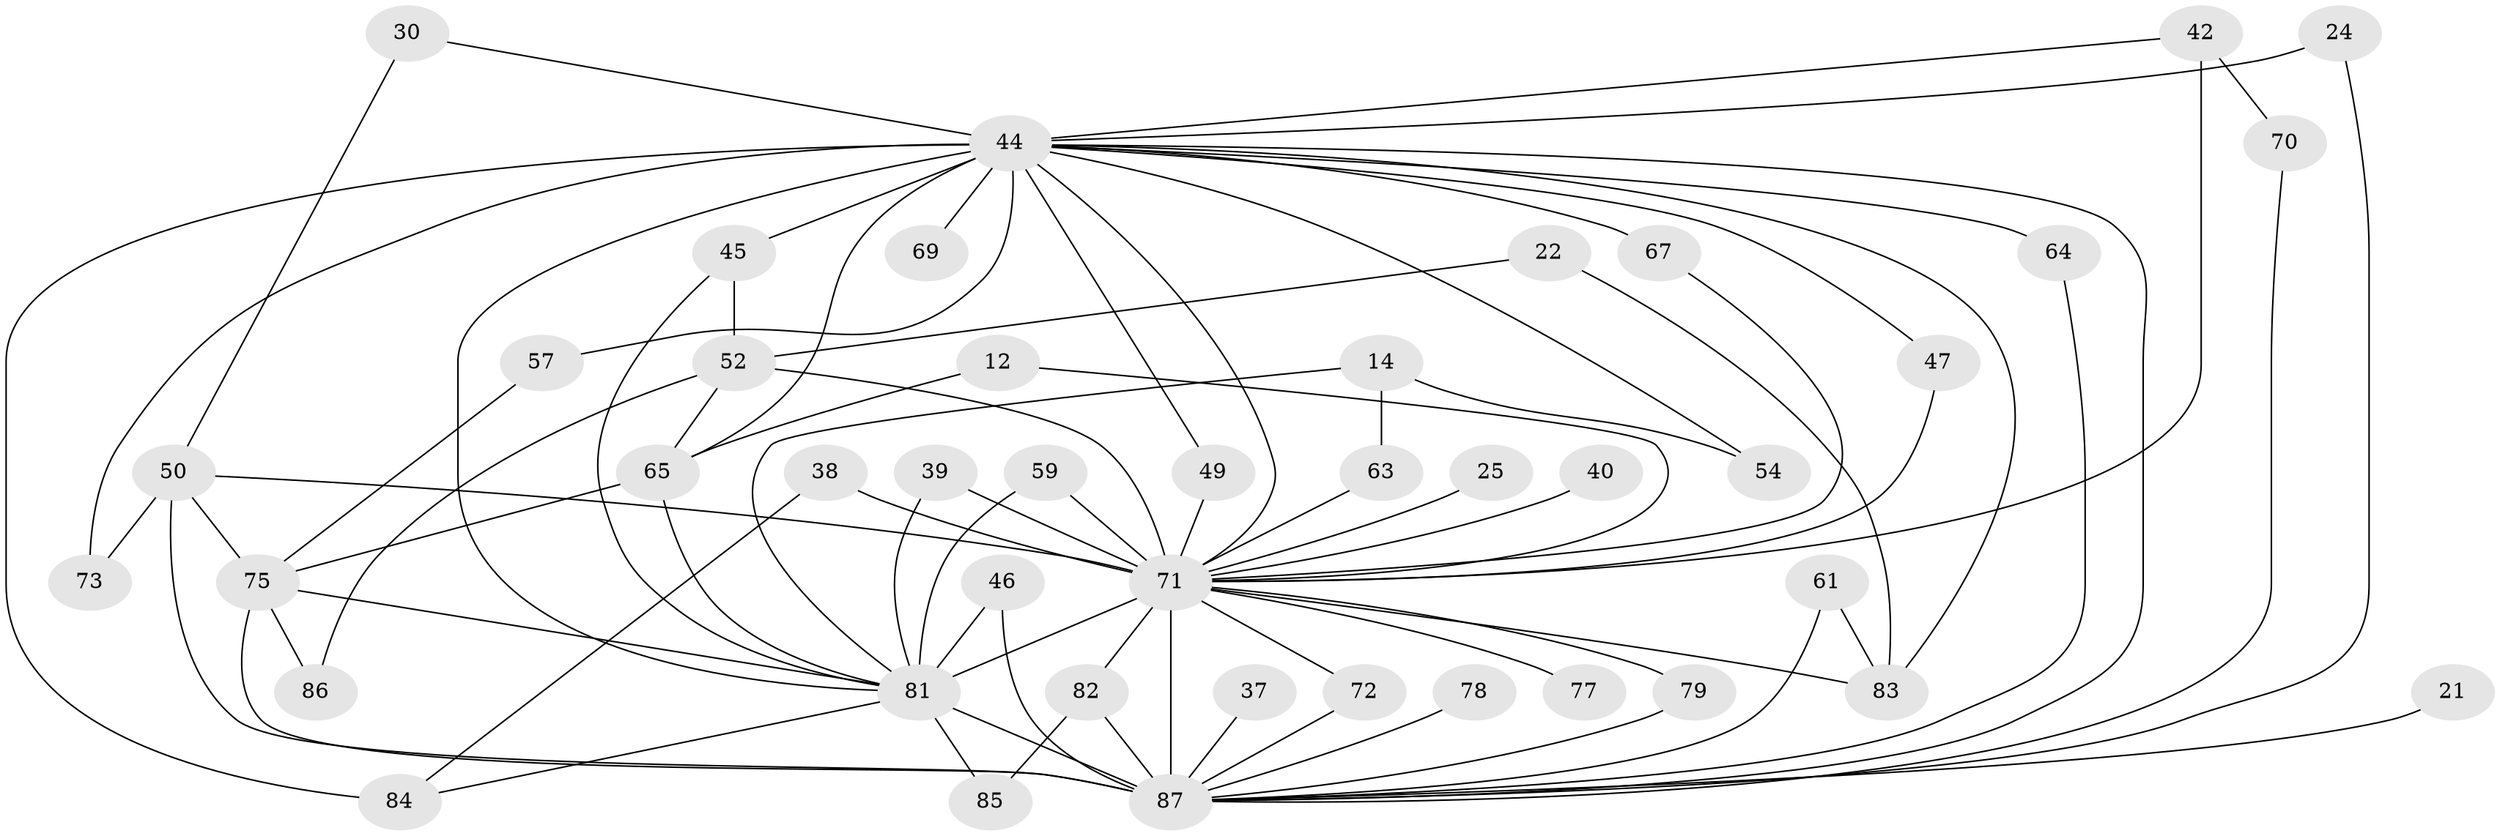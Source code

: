 // original degree distribution, {21: 0.011494252873563218, 20: 0.022988505747126436, 25: 0.011494252873563218, 10: 0.011494252873563218, 15: 0.022988505747126436, 16: 0.011494252873563218, 29: 0.011494252873563218, 19: 0.011494252873563218, 7: 0.011494252873563218, 2: 0.5632183908045977, 4: 0.09195402298850575, 6: 0.04597701149425287, 5: 0.011494252873563218, 3: 0.16091954022988506}
// Generated by graph-tools (version 1.1) at 2025/44/03/09/25 04:44:01]
// undirected, 43 vertices, 79 edges
graph export_dot {
graph [start="1"]
  node [color=gray90,style=filled];
  12;
  14;
  21;
  22;
  24;
  25;
  30;
  37;
  38;
  39;
  40;
  42 [super="+13"];
  44 [super="+36+20"];
  45 [super="+34"];
  46 [super="+41"];
  47;
  49 [super="+31"];
  50 [super="+48"];
  52 [super="+27"];
  54;
  57;
  59;
  61;
  63;
  64;
  65 [super="+51+11"];
  67 [super="+53"];
  69;
  70;
  71 [super="+7+15+29"];
  72;
  73;
  75 [super="+58+33"];
  77 [super="+55"];
  78;
  79;
  81 [super="+66+74+9"];
  82 [super="+62"];
  83 [super="+68+56"];
  84 [super="+80"];
  85;
  86;
  87 [super="+10"];
  12 -- 65;
  12 -- 71;
  14 -- 54;
  14 -- 63;
  14 -- 81 [weight=2];
  21 -- 87 [weight=2];
  22 -- 52;
  22 -- 83;
  24 -- 87;
  24 -- 44;
  25 -- 71;
  30 -- 50;
  30 -- 44;
  37 -- 87 [weight=2];
  38 -- 71 [weight=2];
  38 -- 84;
  39 -- 81;
  39 -- 71;
  40 -- 71 [weight=2];
  42 -- 70;
  42 -- 44;
  42 -- 71 [weight=2];
  44 -- 73;
  44 -- 87 [weight=5];
  44 -- 64;
  44 -- 65 [weight=2];
  44 -- 67 [weight=2];
  44 -- 69;
  44 -- 83 [weight=2];
  44 -- 45;
  44 -- 47;
  44 -- 49;
  44 -- 54;
  44 -- 57;
  44 -- 81 [weight=13];
  44 -- 71 [weight=6];
  44 -- 84 [weight=2];
  45 -- 52;
  45 -- 81;
  46 -- 87;
  46 -- 81 [weight=2];
  47 -- 71;
  49 -- 71 [weight=2];
  50 -- 75 [weight=2];
  50 -- 73;
  50 -- 87 [weight=3];
  50 -- 71;
  52 -- 86;
  52 -- 65 [weight=2];
  52 -- 71 [weight=2];
  57 -- 75;
  59 -- 81;
  59 -- 71;
  61 -- 83;
  61 -- 87;
  63 -- 71;
  64 -- 87;
  65 -- 75 [weight=2];
  65 -- 81;
  67 -- 71;
  70 -- 87;
  71 -- 81 [weight=13];
  71 -- 72;
  71 -- 77 [weight=3];
  71 -- 79;
  71 -- 82 [weight=2];
  71 -- 83 [weight=2];
  71 -- 87 [weight=4];
  72 -- 87;
  75 -- 86;
  75 -- 87;
  75 -- 81 [weight=2];
  78 -- 87 [weight=2];
  79 -- 87;
  81 -- 85;
  81 -- 84 [weight=2];
  81 -- 87 [weight=9];
  82 -- 85;
  82 -- 87;
}
